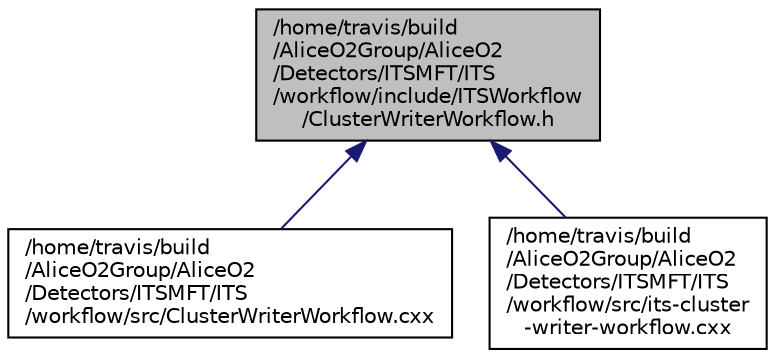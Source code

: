 digraph "/home/travis/build/AliceO2Group/AliceO2/Detectors/ITSMFT/ITS/workflow/include/ITSWorkflow/ClusterWriterWorkflow.h"
{
 // INTERACTIVE_SVG=YES
  bgcolor="transparent";
  edge [fontname="Helvetica",fontsize="10",labelfontname="Helvetica",labelfontsize="10"];
  node [fontname="Helvetica",fontsize="10",shape=record];
  Node123 [label="/home/travis/build\l/AliceO2Group/AliceO2\l/Detectors/ITSMFT/ITS\l/workflow/include/ITSWorkflow\l/ClusterWriterWorkflow.h",height=0.2,width=0.4,color="black", fillcolor="grey75", style="filled", fontcolor="black"];
  Node123 -> Node124 [dir="back",color="midnightblue",fontsize="10",style="solid",fontname="Helvetica"];
  Node124 [label="/home/travis/build\l/AliceO2Group/AliceO2\l/Detectors/ITSMFT/ITS\l/workflow/src/ClusterWriterWorkflow.cxx",height=0.2,width=0.4,color="black",URL="$d6/dc3/ClusterWriterWorkflow_8cxx.html"];
  Node123 -> Node125 [dir="back",color="midnightblue",fontsize="10",style="solid",fontname="Helvetica"];
  Node125 [label="/home/travis/build\l/AliceO2Group/AliceO2\l/Detectors/ITSMFT/ITS\l/workflow/src/its-cluster\l-writer-workflow.cxx",height=0.2,width=0.4,color="black",URL="$d0/dab/its-cluster-writer-workflow_8cxx.html"];
}
